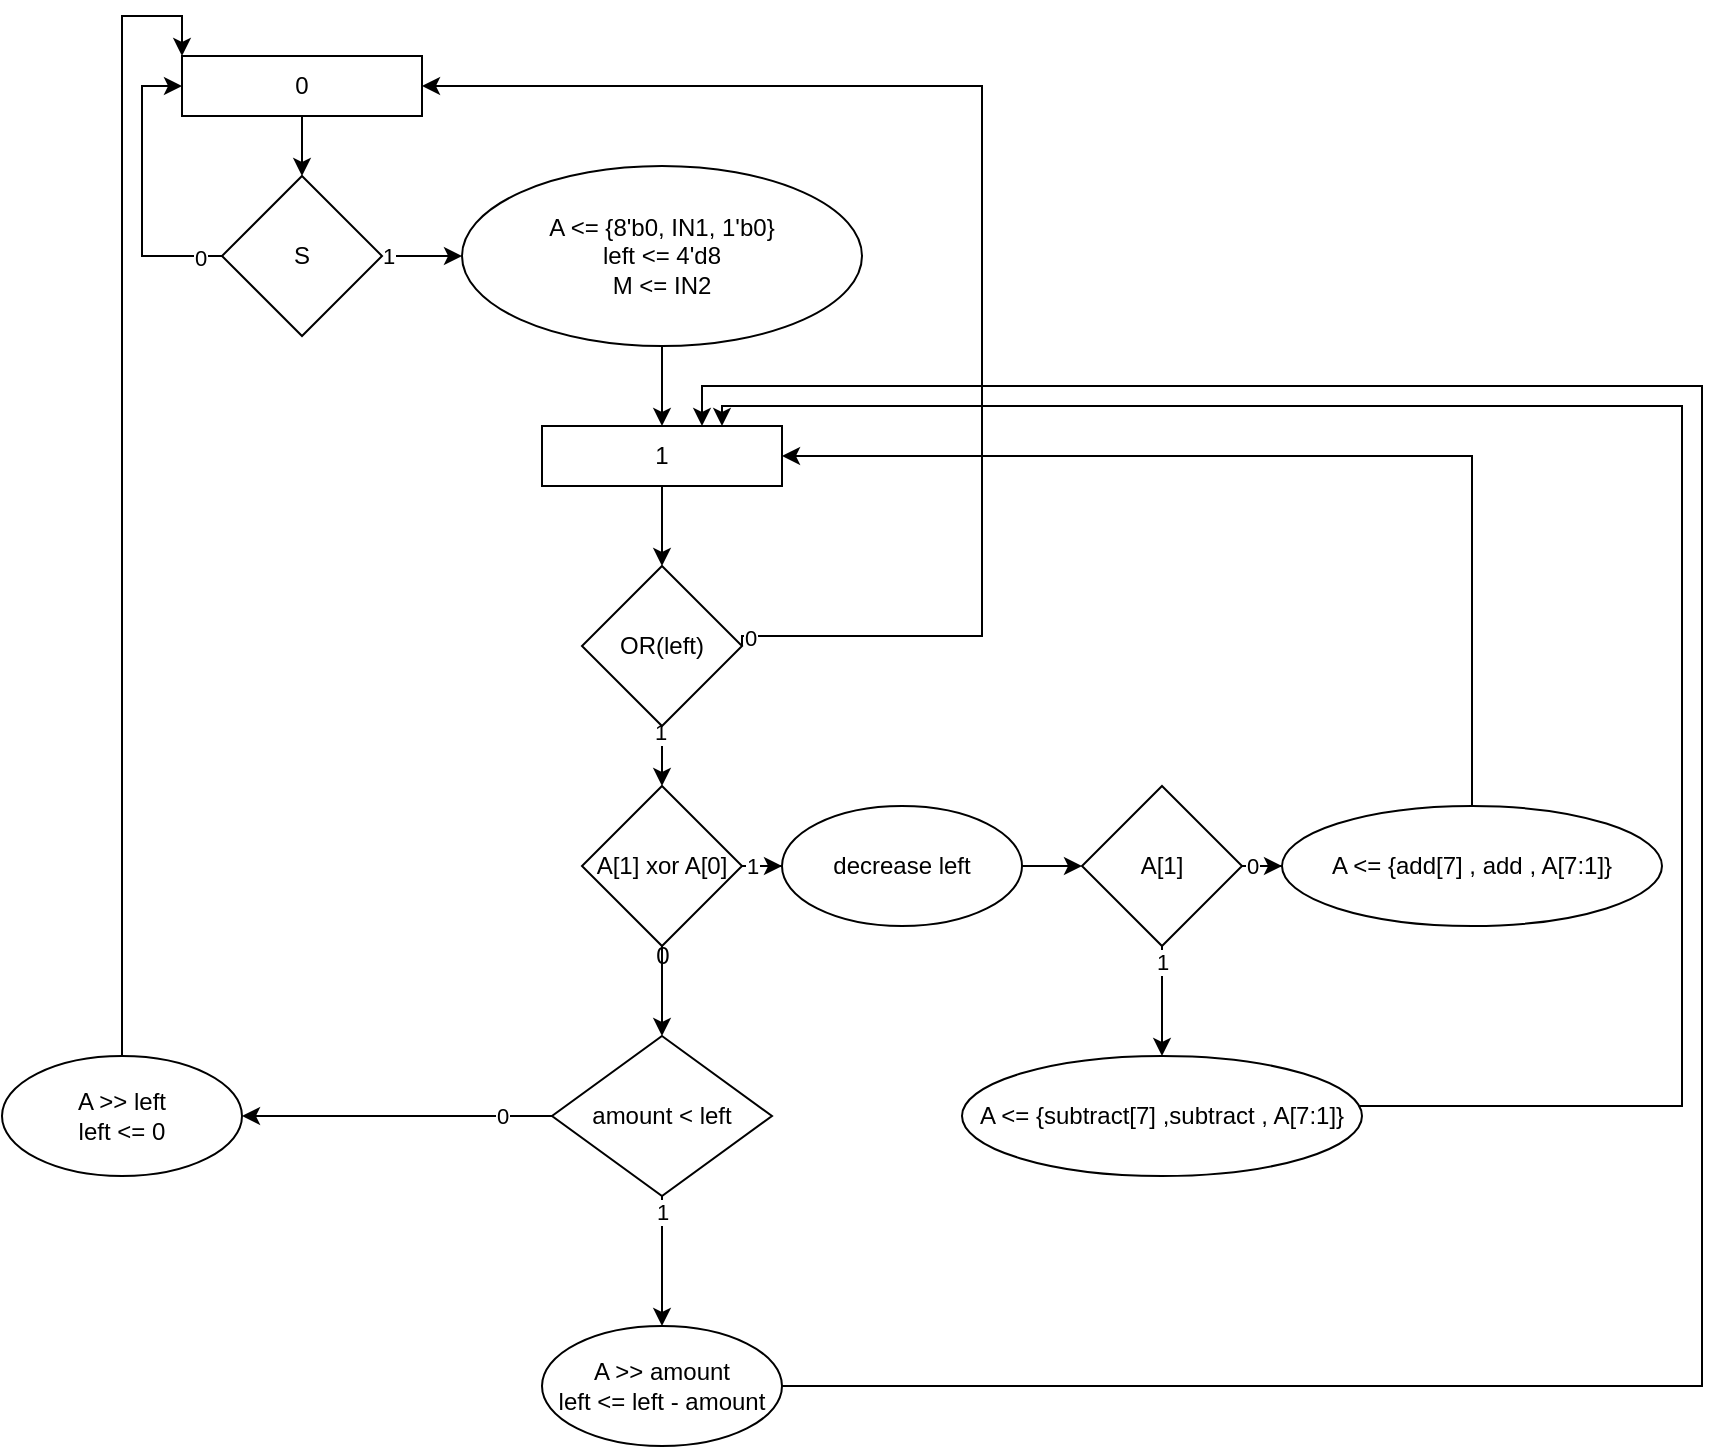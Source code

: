 <mxfile version="14.6.1" type="device"><diagram id="H-wg1erNzRRh2NunPekG" name="Page-1"><mxGraphModel dx="1221" dy="744" grid="1" gridSize="10" guides="1" tooltips="1" connect="1" arrows="1" fold="1" page="1" pageScale="1" pageWidth="827" pageHeight="1169" math="0" shadow="0"><root><mxCell id="0"/><mxCell id="1" parent="0"/><mxCell id="h9z9TdlNWFOOfJBMxJPV-3" value="" style="edgeStyle=orthogonalEdgeStyle;rounded=0;orthogonalLoop=1;jettySize=auto;html=1;" parent="1" source="h9z9TdlNWFOOfJBMxJPV-1" target="h9z9TdlNWFOOfJBMxJPV-2" edge="1"><mxGeometry relative="1" as="geometry"/></mxCell><mxCell id="h9z9TdlNWFOOfJBMxJPV-1" value="0" style="rounded=0;whiteSpace=wrap;html=1;" parent="1" vertex="1"><mxGeometry x="100" y="60" width="120" height="30" as="geometry"/></mxCell><mxCell id="h9z9TdlNWFOOfJBMxJPV-4" style="edgeStyle=orthogonalEdgeStyle;rounded=0;orthogonalLoop=1;jettySize=auto;html=1;exitX=0;exitY=0.5;exitDx=0;exitDy=0;entryX=0;entryY=0.5;entryDx=0;entryDy=0;" parent="1" source="h9z9TdlNWFOOfJBMxJPV-2" target="h9z9TdlNWFOOfJBMxJPV-1" edge="1"><mxGeometry relative="1" as="geometry"/></mxCell><mxCell id="h9z9TdlNWFOOfJBMxJPV-5" value="0" style="edgeLabel;html=1;align=center;verticalAlign=middle;resizable=0;points=[];" parent="h9z9TdlNWFOOfJBMxJPV-4" vertex="1" connectable="0"><mxGeometry x="-0.846" y="1" relative="1" as="geometry"><mxPoint as="offset"/></mxGeometry></mxCell><mxCell id="h9z9TdlNWFOOfJBMxJPV-7" value="" style="edgeStyle=orthogonalEdgeStyle;rounded=0;orthogonalLoop=1;jettySize=auto;html=1;" parent="1" source="h9z9TdlNWFOOfJBMxJPV-2" target="h9z9TdlNWFOOfJBMxJPV-6" edge="1"><mxGeometry relative="1" as="geometry"/></mxCell><mxCell id="h9z9TdlNWFOOfJBMxJPV-8" value="1" style="edgeLabel;html=1;align=center;verticalAlign=middle;resizable=0;points=[];" parent="h9z9TdlNWFOOfJBMxJPV-7" vertex="1" connectable="0"><mxGeometry x="-0.841" relative="1" as="geometry"><mxPoint as="offset"/></mxGeometry></mxCell><mxCell id="h9z9TdlNWFOOfJBMxJPV-2" value="S" style="rhombus;whiteSpace=wrap;html=1;rounded=0;" parent="1" vertex="1"><mxGeometry x="120" y="120" width="80" height="80" as="geometry"/></mxCell><mxCell id="h9z9TdlNWFOOfJBMxJPV-10" value="" style="edgeStyle=orthogonalEdgeStyle;rounded=0;orthogonalLoop=1;jettySize=auto;html=1;" parent="1" source="h9z9TdlNWFOOfJBMxJPV-6" target="h9z9TdlNWFOOfJBMxJPV-9" edge="1"><mxGeometry relative="1" as="geometry"/></mxCell><mxCell id="h9z9TdlNWFOOfJBMxJPV-6" value="A &amp;lt;= {8'b0, IN1, 1'b0}&lt;br&gt;left &amp;lt;= 4'd8&lt;br&gt;M &amp;lt;= IN2" style="ellipse;whiteSpace=wrap;html=1;rounded=0;" parent="1" vertex="1"><mxGeometry x="240" y="115" width="200" height="90" as="geometry"/></mxCell><mxCell id="h9z9TdlNWFOOfJBMxJPV-12" value="" style="edgeStyle=orthogonalEdgeStyle;rounded=0;orthogonalLoop=1;jettySize=auto;html=1;" parent="1" source="h9z9TdlNWFOOfJBMxJPV-9" target="h9z9TdlNWFOOfJBMxJPV-11" edge="1"><mxGeometry relative="1" as="geometry"/></mxCell><mxCell id="h9z9TdlNWFOOfJBMxJPV-9" value="1" style="whiteSpace=wrap;html=1;rounded=0;" parent="1" vertex="1"><mxGeometry x="280" y="245" width="120" height="30" as="geometry"/></mxCell><mxCell id="h9z9TdlNWFOOfJBMxJPV-13" style="edgeStyle=orthogonalEdgeStyle;rounded=0;orthogonalLoop=1;jettySize=auto;html=1;exitX=1;exitY=0.5;exitDx=0;exitDy=0;entryX=1;entryY=0.5;entryDx=0;entryDy=0;" parent="1" source="h9z9TdlNWFOOfJBMxJPV-11" target="h9z9TdlNWFOOfJBMxJPV-1" edge="1"><mxGeometry relative="1" as="geometry"><Array as="points"><mxPoint x="500" y="350"/><mxPoint x="500" y="75"/></Array></mxGeometry></mxCell><mxCell id="h9z9TdlNWFOOfJBMxJPV-14" value="0" style="edgeLabel;html=1;align=center;verticalAlign=middle;resizable=0;points=[];" parent="h9z9TdlNWFOOfJBMxJPV-13" vertex="1" connectable="0"><mxGeometry x="-0.975" y="-1" relative="1" as="geometry"><mxPoint as="offset"/></mxGeometry></mxCell><mxCell id="h9z9TdlNWFOOfJBMxJPV-16" value="" style="edgeStyle=orthogonalEdgeStyle;rounded=0;orthogonalLoop=1;jettySize=auto;html=1;" parent="1" source="h9z9TdlNWFOOfJBMxJPV-11" target="h9z9TdlNWFOOfJBMxJPV-15" edge="1"><mxGeometry relative="1" as="geometry"/></mxCell><mxCell id="h9z9TdlNWFOOfJBMxJPV-59" value="1" style="edgeLabel;html=1;align=center;verticalAlign=middle;resizable=0;points=[];" parent="h9z9TdlNWFOOfJBMxJPV-16" vertex="1" connectable="0"><mxGeometry x="-0.889" y="-1" relative="1" as="geometry"><mxPoint as="offset"/></mxGeometry></mxCell><mxCell id="h9z9TdlNWFOOfJBMxJPV-11" value="OR(left)" style="rhombus;whiteSpace=wrap;html=1;rounded=0;" parent="1" vertex="1"><mxGeometry x="300" y="315" width="80" height="80" as="geometry"/></mxCell><mxCell id="h9z9TdlNWFOOfJBMxJPV-28" value="" style="edgeStyle=orthogonalEdgeStyle;rounded=0;orthogonalLoop=1;jettySize=auto;html=1;" parent="1" source="h9z9TdlNWFOOfJBMxJPV-15" target="h9z9TdlNWFOOfJBMxJPV-27" edge="1"><mxGeometry relative="1" as="geometry"/></mxCell><mxCell id="h9z9TdlNWFOOfJBMxJPV-47" value="" style="edgeStyle=orthogonalEdgeStyle;rounded=0;orthogonalLoop=1;jettySize=auto;html=1;" parent="1" source="h9z9TdlNWFOOfJBMxJPV-15" target="h9z9TdlNWFOOfJBMxJPV-46" edge="1"><mxGeometry relative="1" as="geometry"/></mxCell><mxCell id="h9z9TdlNWFOOfJBMxJPV-58" value="1" style="edgeLabel;html=1;align=center;verticalAlign=middle;resizable=0;points=[];" parent="h9z9TdlNWFOOfJBMxJPV-47" vertex="1" connectable="0"><mxGeometry x="0.175" relative="1" as="geometry"><mxPoint as="offset"/></mxGeometry></mxCell><mxCell id="h9z9TdlNWFOOfJBMxJPV-15" value="A[1] xor A[0]" style="rhombus;whiteSpace=wrap;html=1;rounded=0;" parent="1" vertex="1"><mxGeometry x="300" y="425" width="80" height="80" as="geometry"/></mxCell><mxCell id="h9z9TdlNWFOOfJBMxJPV-22" value="" style="edgeStyle=orthogonalEdgeStyle;rounded=0;orthogonalLoop=1;jettySize=auto;html=1;" parent="1" source="h9z9TdlNWFOOfJBMxJPV-19" target="h9z9TdlNWFOOfJBMxJPV-21" edge="1"><mxGeometry relative="1" as="geometry"/></mxCell><mxCell id="h9z9TdlNWFOOfJBMxJPV-55" value="1" style="edgeLabel;html=1;align=center;verticalAlign=middle;resizable=0;points=[];" parent="h9z9TdlNWFOOfJBMxJPV-22" vertex="1" connectable="0"><mxGeometry x="-0.726" relative="1" as="geometry"><mxPoint as="offset"/></mxGeometry></mxCell><mxCell id="h9z9TdlNWFOOfJBMxJPV-24" value="" style="edgeStyle=orthogonalEdgeStyle;rounded=0;orthogonalLoop=1;jettySize=auto;html=1;" parent="1" source="h9z9TdlNWFOOfJBMxJPV-19" target="h9z9TdlNWFOOfJBMxJPV-23" edge="1"><mxGeometry relative="1" as="geometry"/></mxCell><mxCell id="h9z9TdlNWFOOfJBMxJPV-56" value="0" style="edgeLabel;html=1;align=center;verticalAlign=middle;resizable=0;points=[];" parent="h9z9TdlNWFOOfJBMxJPV-24" vertex="1" connectable="0"><mxGeometry x="0.162" relative="1" as="geometry"><mxPoint as="offset"/></mxGeometry></mxCell><mxCell id="h9z9TdlNWFOOfJBMxJPV-19" value="A[1]" style="rhombus;whiteSpace=wrap;html=1;rounded=0;" parent="1" vertex="1"><mxGeometry x="550" y="425" width="80" height="80" as="geometry"/></mxCell><mxCell id="h9z9TdlNWFOOfJBMxJPV-45" style="edgeStyle=orthogonalEdgeStyle;rounded=0;orthogonalLoop=1;jettySize=auto;html=1;entryX=0.75;entryY=0;entryDx=0;entryDy=0;" parent="1" source="h9z9TdlNWFOOfJBMxJPV-21" target="h9z9TdlNWFOOfJBMxJPV-9" edge="1"><mxGeometry relative="1" as="geometry"><mxPoint x="570" y="265" as="targetPoint"/><Array as="points"><mxPoint x="850" y="585"/><mxPoint x="850" y="235"/><mxPoint x="370" y="235"/></Array></mxGeometry></mxCell><mxCell id="h9z9TdlNWFOOfJBMxJPV-21" value="A &amp;lt;= {subtract[7] ,subtract , A[7:1]}" style="ellipse;whiteSpace=wrap;html=1;rounded=0;" parent="1" vertex="1"><mxGeometry x="490" y="560" width="200" height="60" as="geometry"/></mxCell><mxCell id="h9z9TdlNWFOOfJBMxJPV-25" style="edgeStyle=orthogonalEdgeStyle;rounded=0;orthogonalLoop=1;jettySize=auto;html=1;exitX=0.5;exitY=0;exitDx=0;exitDy=0;entryX=1;entryY=0.5;entryDx=0;entryDy=0;" parent="1" source="h9z9TdlNWFOOfJBMxJPV-23" target="h9z9TdlNWFOOfJBMxJPV-9" edge="1"><mxGeometry relative="1" as="geometry"/></mxCell><mxCell id="h9z9TdlNWFOOfJBMxJPV-23" value="A &amp;lt;= {add[7] , add , A[7:1]}" style="ellipse;whiteSpace=wrap;html=1;rounded=0;" parent="1" vertex="1"><mxGeometry x="650" y="435" width="190" height="60" as="geometry"/></mxCell><mxCell id="h9z9TdlNWFOOfJBMxJPV-30" value="" style="edgeStyle=orthogonalEdgeStyle;rounded=0;orthogonalLoop=1;jettySize=auto;html=1;" parent="1" source="h9z9TdlNWFOOfJBMxJPV-27" target="h9z9TdlNWFOOfJBMxJPV-29" edge="1"><mxGeometry relative="1" as="geometry"/></mxCell><mxCell id="h9z9TdlNWFOOfJBMxJPV-51" value="0" style="edgeLabel;html=1;align=center;verticalAlign=middle;resizable=0;points=[];" parent="h9z9TdlNWFOOfJBMxJPV-30" vertex="1" connectable="0"><mxGeometry x="-0.676" relative="1" as="geometry"><mxPoint as="offset"/></mxGeometry></mxCell><mxCell id="h9z9TdlNWFOOfJBMxJPV-34" value="" style="edgeStyle=orthogonalEdgeStyle;rounded=0;orthogonalLoop=1;jettySize=auto;html=1;" parent="1" source="h9z9TdlNWFOOfJBMxJPV-27" target="h9z9TdlNWFOOfJBMxJPV-33" edge="1"><mxGeometry relative="1" as="geometry"/></mxCell><mxCell id="h9z9TdlNWFOOfJBMxJPV-52" value="1" style="edgeLabel;html=1;align=center;verticalAlign=middle;resizable=0;points=[];" parent="h9z9TdlNWFOOfJBMxJPV-34" vertex="1" connectable="0"><mxGeometry x="-0.768" relative="1" as="geometry"><mxPoint as="offset"/></mxGeometry></mxCell><mxCell id="h9z9TdlNWFOOfJBMxJPV-27" value="amount &amp;lt; left" style="rhombus;whiteSpace=wrap;html=1;rounded=0;" parent="1" vertex="1"><mxGeometry x="285" y="550" width="110" height="80" as="geometry"/></mxCell><mxCell id="h9z9TdlNWFOOfJBMxJPV-32" style="edgeStyle=orthogonalEdgeStyle;rounded=0;orthogonalLoop=1;jettySize=auto;html=1;exitX=0.5;exitY=0;exitDx=0;exitDy=0;entryX=0;entryY=0;entryDx=0;entryDy=0;" parent="1" source="h9z9TdlNWFOOfJBMxJPV-29" target="h9z9TdlNWFOOfJBMxJPV-1" edge="1"><mxGeometry relative="1" as="geometry"><Array as="points"><mxPoint x="70" y="555"/><mxPoint x="70" y="40"/><mxPoint x="100" y="40"/></Array></mxGeometry></mxCell><mxCell id="h9z9TdlNWFOOfJBMxJPV-29" value="A &amp;gt;&amp;gt; left&lt;br&gt;left &amp;lt;= 0" style="ellipse;whiteSpace=wrap;html=1;rounded=0;" parent="1" vertex="1"><mxGeometry x="10" y="560" width="120" height="60" as="geometry"/></mxCell><mxCell id="h9z9TdlNWFOOfJBMxJPV-54" style="edgeStyle=orthogonalEdgeStyle;rounded=0;orthogonalLoop=1;jettySize=auto;html=1;exitX=1;exitY=0.5;exitDx=0;exitDy=0;" parent="1" source="h9z9TdlNWFOOfJBMxJPV-33" edge="1"><mxGeometry relative="1" as="geometry"><mxPoint x="360" y="245" as="targetPoint"/><Array as="points"><mxPoint x="860" y="725"/><mxPoint x="860" y="225"/><mxPoint x="360" y="225"/></Array></mxGeometry></mxCell><mxCell id="h9z9TdlNWFOOfJBMxJPV-33" value="A &amp;gt;&amp;gt; amount&lt;br&gt;left &amp;lt;= left - amount" style="ellipse;whiteSpace=wrap;html=1;rounded=0;" parent="1" vertex="1"><mxGeometry x="280" y="695" width="120" height="60" as="geometry"/></mxCell><mxCell id="h9z9TdlNWFOOfJBMxJPV-48" value="" style="edgeStyle=orthogonalEdgeStyle;rounded=0;orthogonalLoop=1;jettySize=auto;html=1;" parent="1" source="h9z9TdlNWFOOfJBMxJPV-46" target="h9z9TdlNWFOOfJBMxJPV-19" edge="1"><mxGeometry relative="1" as="geometry"/></mxCell><mxCell id="h9z9TdlNWFOOfJBMxJPV-46" value="&lt;span&gt;decrease left&lt;/span&gt;" style="ellipse;whiteSpace=wrap;html=1;rounded=0;" parent="1" vertex="1"><mxGeometry x="400" y="435" width="120" height="60" as="geometry"/></mxCell><mxCell id="h9z9TdlNWFOOfJBMxJPV-57" value="0" style="text;html=1;align=center;verticalAlign=middle;resizable=0;points=[];autosize=1;strokeColor=none;" parent="1" vertex="1"><mxGeometry x="330" y="500" width="20" height="20" as="geometry"/></mxCell></root></mxGraphModel></diagram></mxfile>
